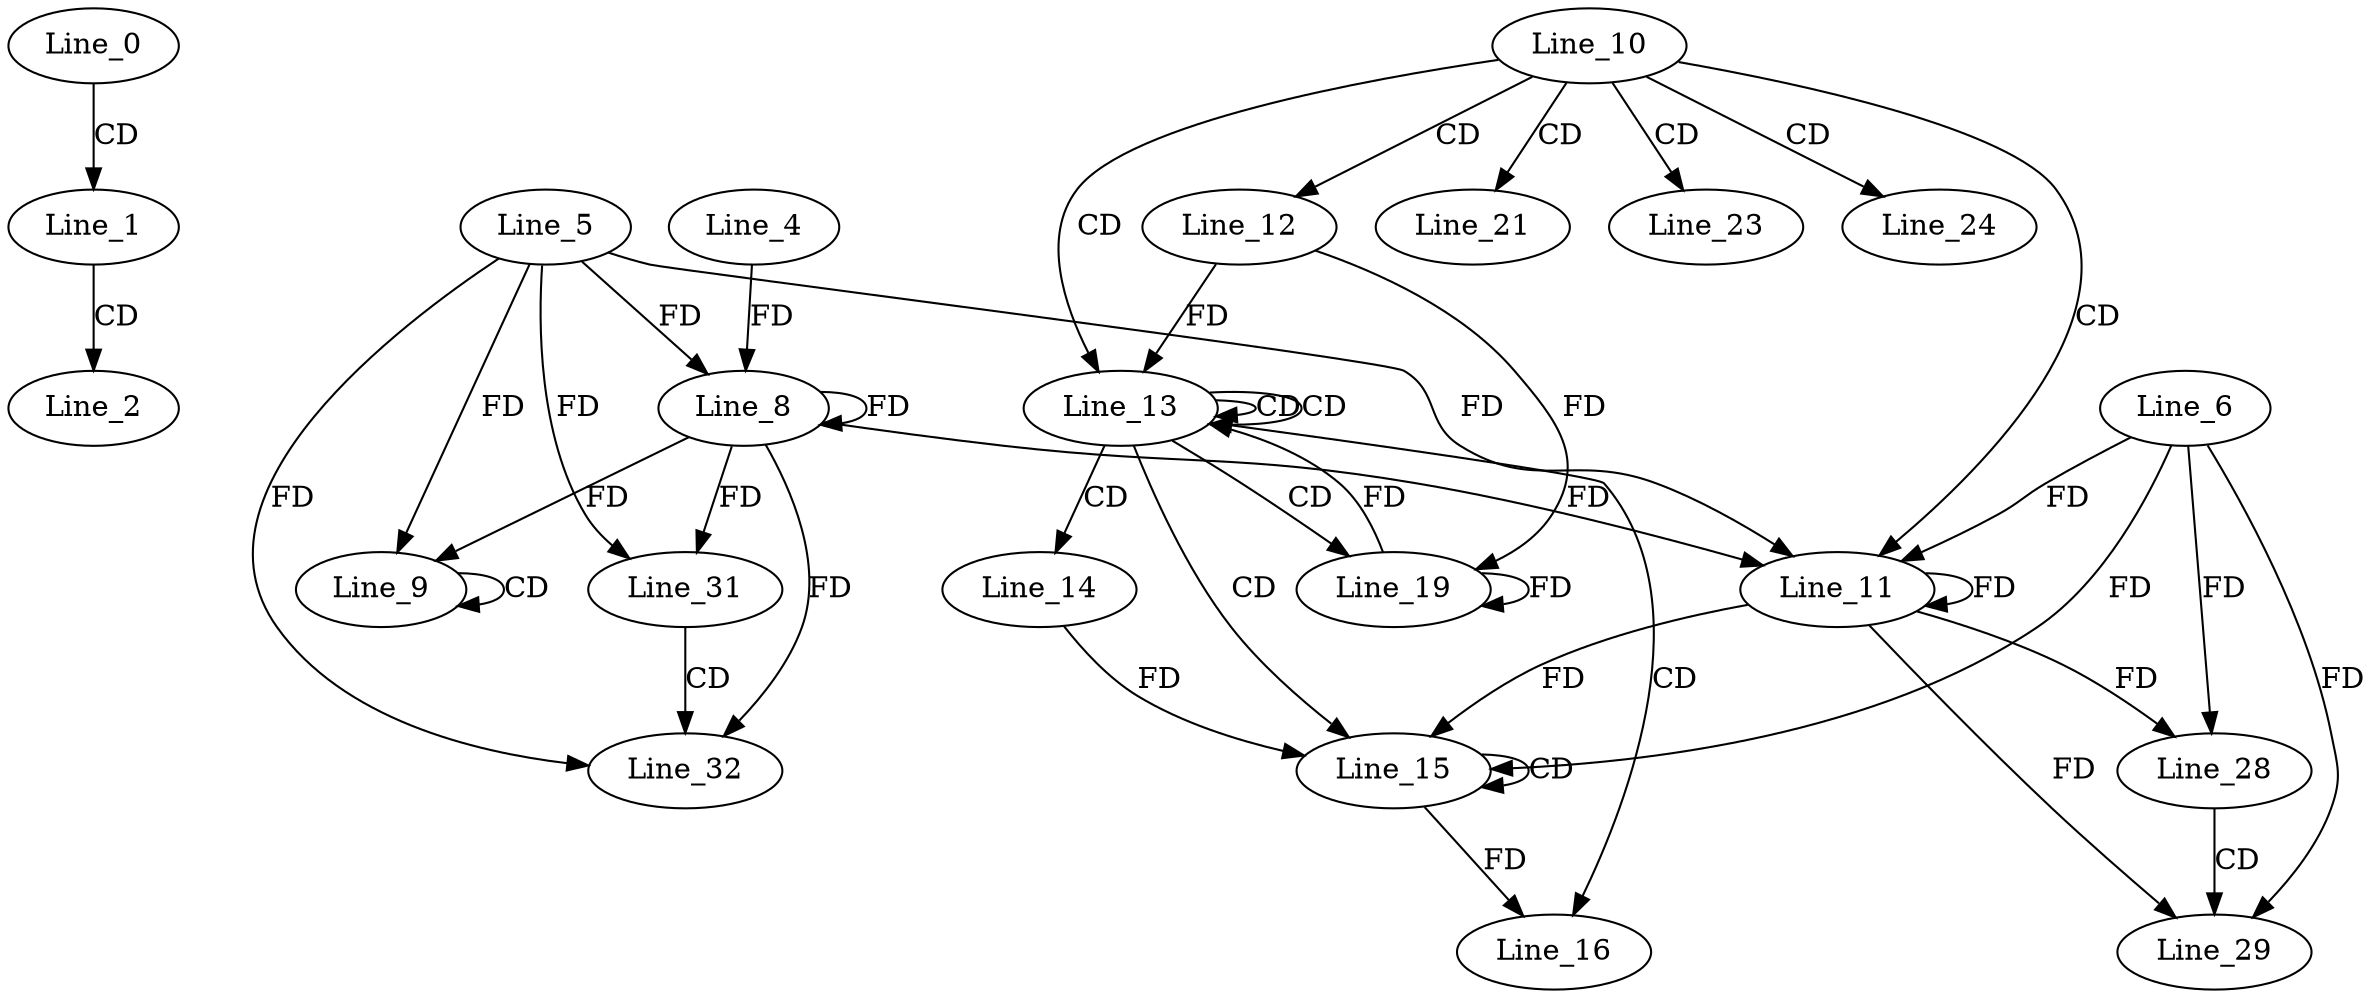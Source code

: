 digraph G {
  Line_0;
  Line_1;
  Line_2;
  Line_5;
  Line_8;
  Line_4;
  Line_8;
  Line_9;
  Line_9;
  Line_10;
  Line_11;
  Line_6;
  Line_11;
  Line_12;
  Line_13;
  Line_13;
  Line_14;
  Line_15;
  Line_15;
  Line_16;
  Line_19;
  Line_21;
  Line_23;
  Line_24;
  Line_28;
  Line_29;
  Line_31;
  Line_32;
  Line_0 -> Line_1 [ label="CD" ];
  Line_1 -> Line_2 [ label="CD" ];
  Line_5 -> Line_8 [ label="FD" ];
  Line_8 -> Line_8 [ label="FD" ];
  Line_4 -> Line_8 [ label="FD" ];
  Line_9 -> Line_9 [ label="CD" ];
  Line_5 -> Line_9 [ label="FD" ];
  Line_8 -> Line_9 [ label="FD" ];
  Line_10 -> Line_11 [ label="CD" ];
  Line_6 -> Line_11 [ label="FD" ];
  Line_11 -> Line_11 [ label="FD" ];
  Line_5 -> Line_11 [ label="FD" ];
  Line_8 -> Line_11 [ label="FD" ];
  Line_10 -> Line_12 [ label="CD" ];
  Line_10 -> Line_13 [ label="CD" ];
  Line_13 -> Line_13 [ label="CD" ];
  Line_13 -> Line_13 [ label="CD" ];
  Line_12 -> Line_13 [ label="FD" ];
  Line_13 -> Line_14 [ label="CD" ];
  Line_13 -> Line_15 [ label="CD" ];
  Line_15 -> Line_15 [ label="CD" ];
  Line_6 -> Line_15 [ label="FD" ];
  Line_11 -> Line_15 [ label="FD" ];
  Line_14 -> Line_15 [ label="FD" ];
  Line_13 -> Line_16 [ label="CD" ];
  Line_15 -> Line_16 [ label="FD" ];
  Line_13 -> Line_19 [ label="CD" ];
  Line_19 -> Line_19 [ label="FD" ];
  Line_12 -> Line_19 [ label="FD" ];
  Line_10 -> Line_21 [ label="CD" ];
  Line_10 -> Line_23 [ label="CD" ];
  Line_10 -> Line_24 [ label="CD" ];
  Line_6 -> Line_28 [ label="FD" ];
  Line_11 -> Line_28 [ label="FD" ];
  Line_28 -> Line_29 [ label="CD" ];
  Line_6 -> Line_29 [ label="FD" ];
  Line_11 -> Line_29 [ label="FD" ];
  Line_5 -> Line_31 [ label="FD" ];
  Line_8 -> Line_31 [ label="FD" ];
  Line_31 -> Line_32 [ label="CD" ];
  Line_5 -> Line_32 [ label="FD" ];
  Line_8 -> Line_32 [ label="FD" ];
  Line_19 -> Line_13 [ label="FD" ];
}
